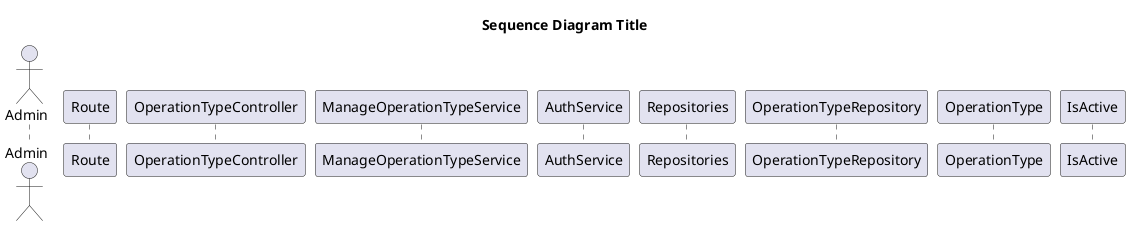@startuml
title Sequence Diagram Title
skinparam classAttributeIconSize 0

skinparam class {
    LifeLineBorderColor DodgerBlue
    LifeLineBackgroundColor APPLICATION
    BackgroundColor LemonChiffon
    ArrowColor Brown
    BorderColor SaddleBrown
}

skinparam packageStyle rectangle

skinparam card {
    LifeLineBorderColor DodgerBlue
    LifeLineBackgroundColor APPLICATION
    BackgroundColor LemonChiffon
    ArrowColor Brown
    BorderColor SaddleBrown
}

actor Admin
participant "Route" as UI
participant "OperationTypeController" as Controller
participant "ManageOperationTypeService" as operationS
participant "AuthService" as auth
participant "Repositories" as Repositories
participant "OperationTypeRepository" as operationTypeR
participant "OperationType" as operationType
participant "IsActive" as isActive






@enduml